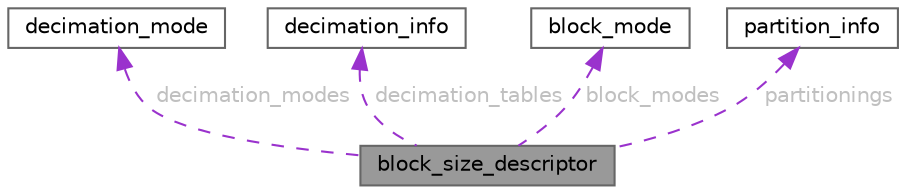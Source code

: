 digraph "block_size_descriptor"
{
 // LATEX_PDF_SIZE
  bgcolor="transparent";
  edge [fontname=Helvetica,fontsize=10,labelfontname=Helvetica,labelfontsize=10];
  node [fontname=Helvetica,fontsize=10,shape=box,height=0.2,width=0.4];
  Node1 [id="Node000001",label="block_size_descriptor",height=0.2,width=0.4,color="gray40", fillcolor="grey60", style="filled", fontcolor="black",tooltip="Data tables for a single block size."];
  Node2 -> Node1 [id="edge1_Node000001_Node000002",dir="back",color="darkorchid3",style="dashed",tooltip=" ",label=" decimation_modes",fontcolor="grey" ];
  Node2 [id="Node000002",label="decimation_mode",height=0.2,width=0.4,color="gray40", fillcolor="white", style="filled",URL="$structdecimation__mode.html",tooltip="Metadata for single decimation mode for a specific block size."];
  Node3 -> Node1 [id="edge2_Node000001_Node000003",dir="back",color="darkorchid3",style="dashed",tooltip=" ",label=" decimation_tables",fontcolor="grey" ];
  Node3 [id="Node000003",label="decimation_info",height=0.2,width=0.4,color="gray40", fillcolor="white", style="filled",URL="$structdecimation__info.html",tooltip="The weight grid information for a single decimation pattern."];
  Node4 -> Node1 [id="edge3_Node000001_Node000004",dir="back",color="darkorchid3",style="dashed",tooltip=" ",label=" block_modes",fontcolor="grey" ];
  Node4 [id="Node000004",label="block_mode",height=0.2,width=0.4,color="gray40", fillcolor="white", style="filled",URL="$structblock__mode.html",tooltip="Metadata for single block mode for a specific block size."];
  Node5 -> Node1 [id="edge4_Node000001_Node000005",dir="back",color="darkorchid3",style="dashed",tooltip=" ",label=" partitionings",fontcolor="grey" ];
  Node5 [id="Node000005",label="partition_info",height=0.2,width=0.4,color="gray40", fillcolor="white", style="filled",URL="$structpartition__info.html",tooltip="The partition information for a single partition."];
}
